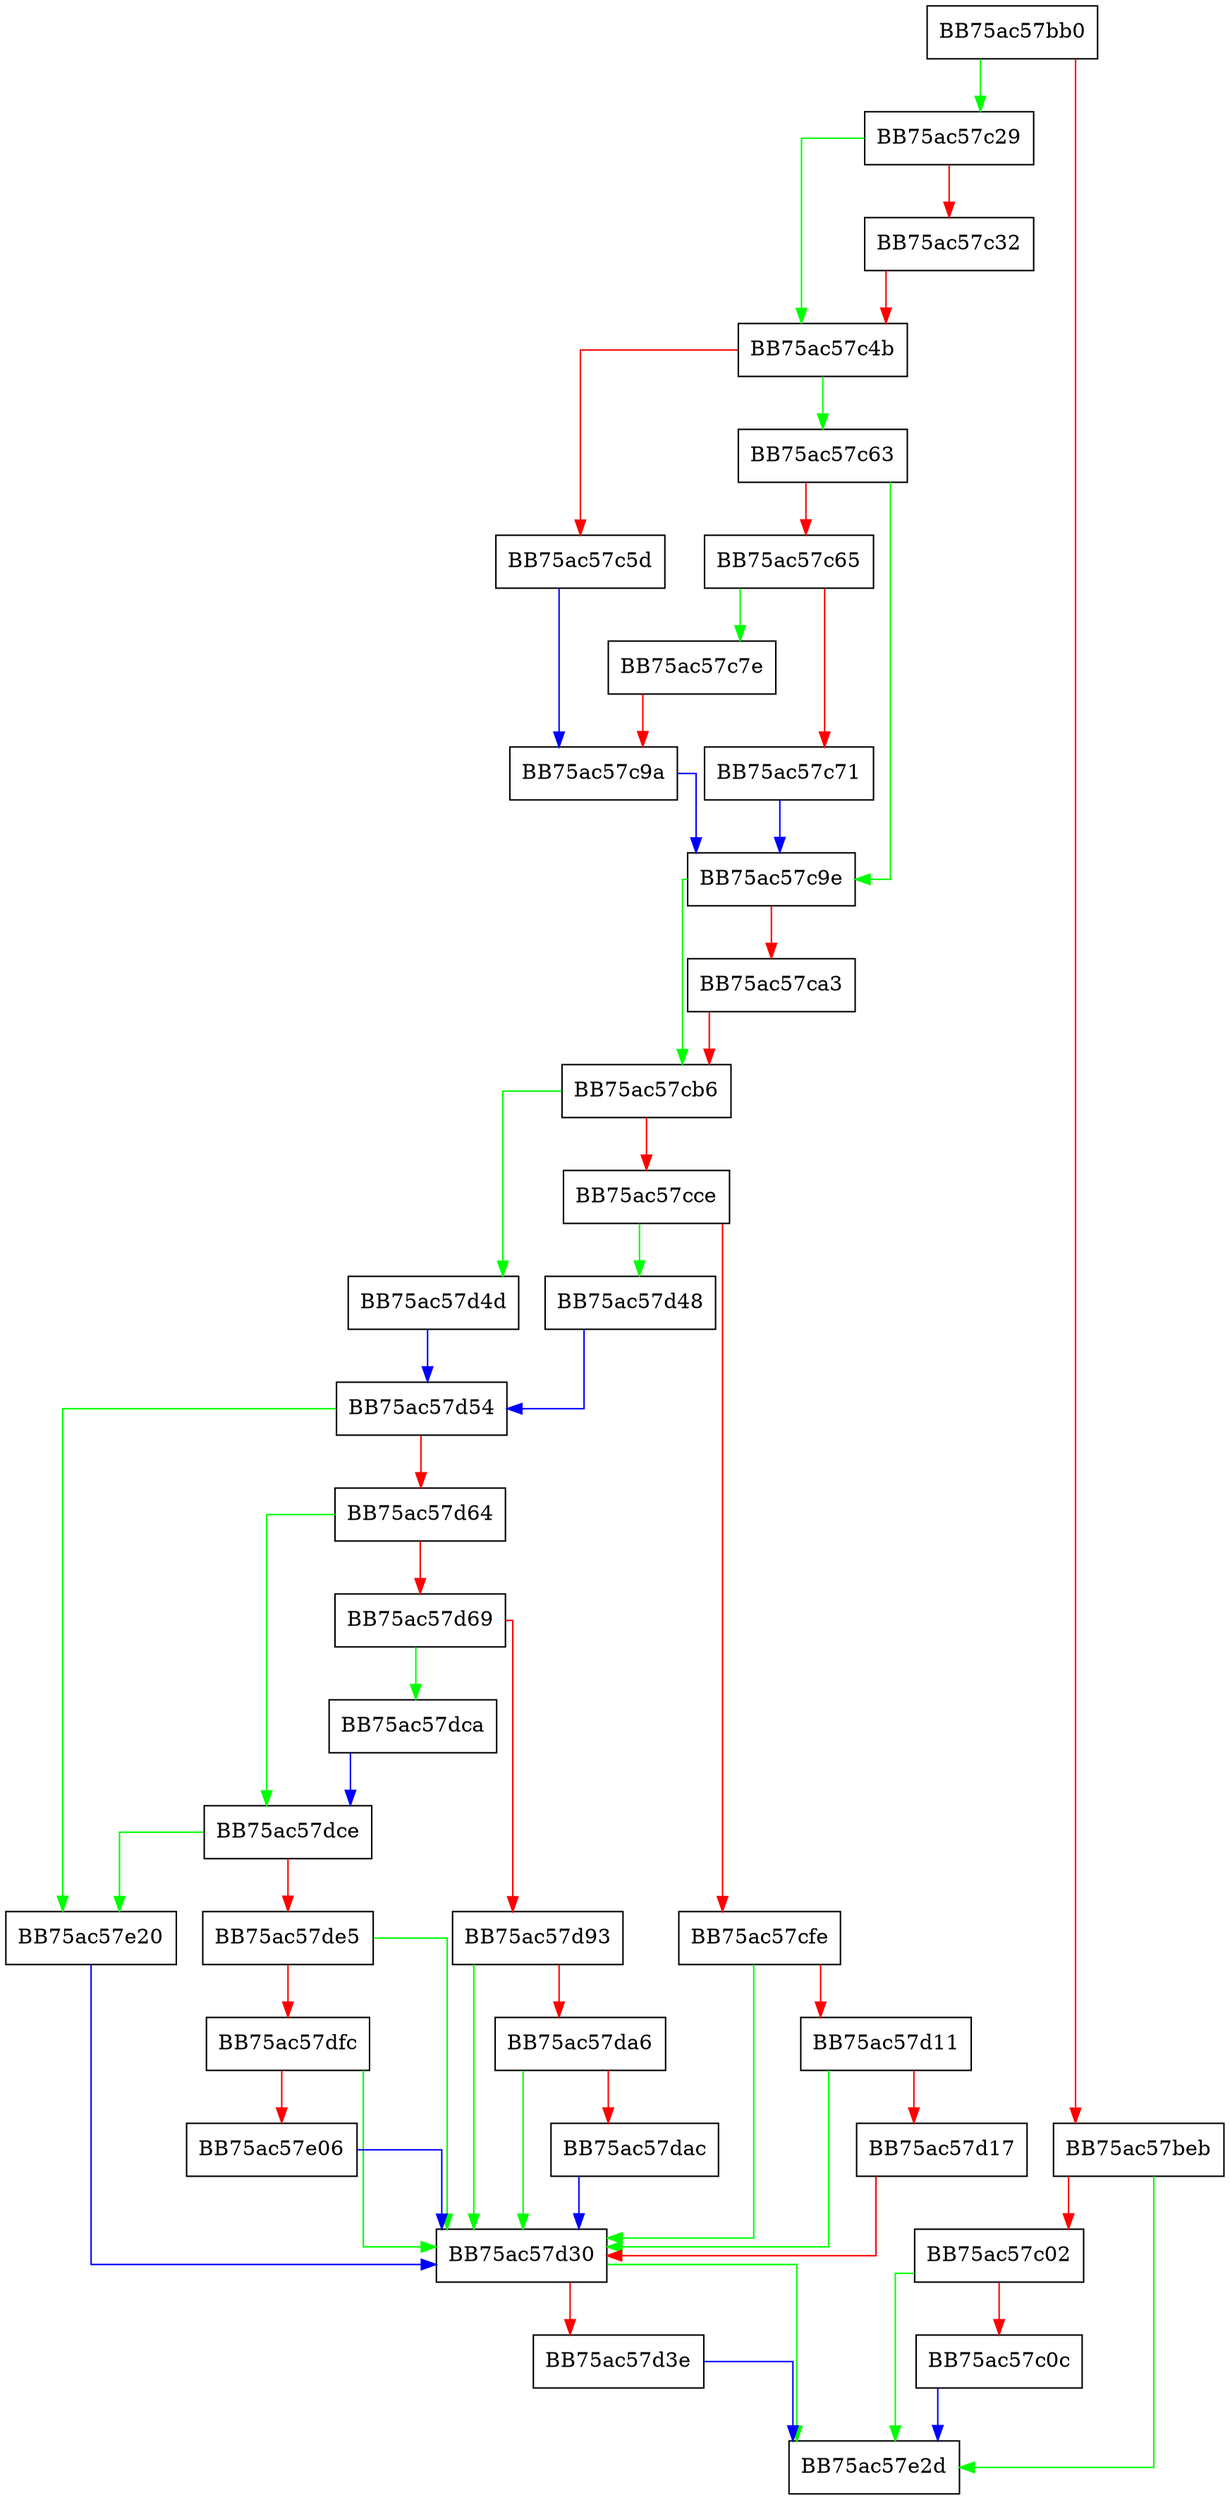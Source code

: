 digraph Write {
  node [shape="box"];
  graph [splines=ortho];
  BB75ac57bb0 -> BB75ac57c29 [color="green"];
  BB75ac57bb0 -> BB75ac57beb [color="red"];
  BB75ac57beb -> BB75ac57e2d [color="green"];
  BB75ac57beb -> BB75ac57c02 [color="red"];
  BB75ac57c02 -> BB75ac57e2d [color="green"];
  BB75ac57c02 -> BB75ac57c0c [color="red"];
  BB75ac57c0c -> BB75ac57e2d [color="blue"];
  BB75ac57c29 -> BB75ac57c4b [color="green"];
  BB75ac57c29 -> BB75ac57c32 [color="red"];
  BB75ac57c32 -> BB75ac57c4b [color="red"];
  BB75ac57c4b -> BB75ac57c63 [color="green"];
  BB75ac57c4b -> BB75ac57c5d [color="red"];
  BB75ac57c5d -> BB75ac57c9a [color="blue"];
  BB75ac57c63 -> BB75ac57c9e [color="green"];
  BB75ac57c63 -> BB75ac57c65 [color="red"];
  BB75ac57c65 -> BB75ac57c7e [color="green"];
  BB75ac57c65 -> BB75ac57c71 [color="red"];
  BB75ac57c71 -> BB75ac57c9e [color="blue"];
  BB75ac57c7e -> BB75ac57c9a [color="red"];
  BB75ac57c9a -> BB75ac57c9e [color="blue"];
  BB75ac57c9e -> BB75ac57cb6 [color="green"];
  BB75ac57c9e -> BB75ac57ca3 [color="red"];
  BB75ac57ca3 -> BB75ac57cb6 [color="red"];
  BB75ac57cb6 -> BB75ac57d4d [color="green"];
  BB75ac57cb6 -> BB75ac57cce [color="red"];
  BB75ac57cce -> BB75ac57d48 [color="green"];
  BB75ac57cce -> BB75ac57cfe [color="red"];
  BB75ac57cfe -> BB75ac57d30 [color="green"];
  BB75ac57cfe -> BB75ac57d11 [color="red"];
  BB75ac57d11 -> BB75ac57d30 [color="green"];
  BB75ac57d11 -> BB75ac57d17 [color="red"];
  BB75ac57d17 -> BB75ac57d30 [color="red"];
  BB75ac57d30 -> BB75ac57e2d [color="green"];
  BB75ac57d30 -> BB75ac57d3e [color="red"];
  BB75ac57d3e -> BB75ac57e2d [color="blue"];
  BB75ac57d48 -> BB75ac57d54 [color="blue"];
  BB75ac57d4d -> BB75ac57d54 [color="blue"];
  BB75ac57d54 -> BB75ac57e20 [color="green"];
  BB75ac57d54 -> BB75ac57d64 [color="red"];
  BB75ac57d64 -> BB75ac57dce [color="green"];
  BB75ac57d64 -> BB75ac57d69 [color="red"];
  BB75ac57d69 -> BB75ac57dca [color="green"];
  BB75ac57d69 -> BB75ac57d93 [color="red"];
  BB75ac57d93 -> BB75ac57d30 [color="green"];
  BB75ac57d93 -> BB75ac57da6 [color="red"];
  BB75ac57da6 -> BB75ac57d30 [color="green"];
  BB75ac57da6 -> BB75ac57dac [color="red"];
  BB75ac57dac -> BB75ac57d30 [color="blue"];
  BB75ac57dca -> BB75ac57dce [color="blue"];
  BB75ac57dce -> BB75ac57e20 [color="green"];
  BB75ac57dce -> BB75ac57de5 [color="red"];
  BB75ac57de5 -> BB75ac57d30 [color="green"];
  BB75ac57de5 -> BB75ac57dfc [color="red"];
  BB75ac57dfc -> BB75ac57d30 [color="green"];
  BB75ac57dfc -> BB75ac57e06 [color="red"];
  BB75ac57e06 -> BB75ac57d30 [color="blue"];
  BB75ac57e20 -> BB75ac57d30 [color="blue"];
}